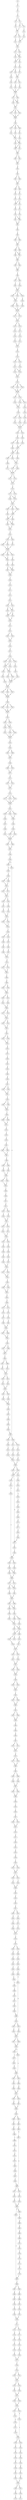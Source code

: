 strict digraph  {
	S0 -> S1 [ label = C ];
	S1 -> S2 [ label = G ];
	S2 -> S3 [ label = C ];
	S3 -> S4 [ label = T ];
	S3 -> S5 [ label = C ];
	S4 -> S6 [ label = A ];
	S5 -> S7 [ label = G ];
	S5 -> S8 [ label = T ];
	S6 -> S9 [ label = T ];
	S7 -> S9 [ label = T ];
	S8 -> S10 [ label = C ];
	S9 -> S11 [ label = G ];
	S9 -> S12 [ label = A ];
	S10 -> S13 [ label = C ];
	S11 -> S14 [ label = G ];
	S12 -> S15 [ label = T ];
	S13 -> S15 [ label = T ];
	S14 -> S16 [ label = C ];
	S15 -> S16 [ label = C ];
	S16 -> S17 [ label = C ];
	S16 -> S18 [ label = A ];
	S17 -> S19 [ label = C ];
	S17 -> S20 [ label = A ];
	S18 -> S20 [ label = A ];
	S19 -> S21 [ label = C ];
	S20 -> S21 [ label = C ];
	S20 -> S22 [ label = A ];
	S21 -> S23 [ label = T ];
	S22 -> S24 [ label = C ];
	S23 -> S25 [ label = G ];
	S23 -> S26 [ label = A ];
	S24 -> S27 [ label = T ];
	S25 -> S28 [ label = G ];
	S26 -> S29 [ label = T ];
	S27 -> S29 [ label = T ];
	S28 -> S30 [ label = G ];
	S29 -> S31 [ label = A ];
	S29 -> S32 [ label = C ];
	S30 -> S33 [ label = C ];
	S31 -> S34 [ label = G ];
	S32 -> S35 [ label = A ];
	S33 -> S36 [ label = T ];
	S34 -> S36 [ label = T ];
	S35 -> S36 [ label = T ];
	S36 -> S37 [ label = G ];
	S36 -> S38 [ label = T ];
	S37 -> S39 [ label = T ];
	S37 -> S40 [ label = G ];
	S38 -> S40 [ label = G ];
	S39 -> S41 [ label = C ];
	S40 -> S41 [ label = C ];
	S41 -> S42 [ label = G ];
	S41 -> S43 [ label = A ];
	S41 -> S44 [ label = T ];
	S42 -> S45 [ label = G ];
	S43 -> S45 [ label = G ];
	S44 -> S45 [ label = G ];
	S45 -> S46 [ label = G ];
	S46 -> S47 [ label = T ];
	S46 -> S48 [ label = G ];
	S46 -> S49 [ label = A ];
	S47 -> S50 [ label = C ];
	S48 -> S51 [ label = G ];
	S49 -> S52 [ label = T ];
	S50 -> S53 [ label = T ];
	S51 -> S54 [ label = C ];
	S52 -> S53 [ label = T ];
	S53 -> S55 [ label = C ];
	S53 -> S56 [ label = G ];
	S54 -> S55 [ label = C ];
	S55 -> S57 [ label = G ];
	S55 -> S58 [ label = T ];
	S56 -> S58 [ label = T ];
	S57 -> S59 [ label = C ];
	S58 -> S59 [ label = C ];
	S59 -> S60 [ label = C ];
	S59 -> S61 [ label = G ];
	S60 -> S62 [ label = T ];
	S61 -> S62 [ label = T ];
	S62 -> S63 [ label = G ];
	S63 -> S64 [ label = C ];
	S64 -> S65 [ label = C ];
	S64 -> S66 [ label = T ];
	S65 -> S67 [ label = T ];
	S66 -> S67 [ label = T ];
	S67 -> S68 [ label = C ];
	S67 -> S69 [ label = G ];
	S68 -> S70 [ label = G ];
	S69 -> S71 [ label = A ];
	S70 -> S72 [ label = C ];
	S71 -> S73 [ label = T ];
	S72 -> S74 [ label = C ];
	S73 -> S75 [ label = A ];
	S73 -> S74 [ label = C ];
	S74 -> S76 [ label = A ];
	S75 -> S77 [ label = G ];
	S76 -> S78 [ label = C ];
	S77 -> S79 [ label = T ];
	S78 -> S80 [ label = T ];
	S78 -> S81 [ label = C ];
	S79 -> S80 [ label = T ];
	S80 -> S82 [ label = G ];
	S81 -> S82 [ label = G ];
	S82 -> S83 [ label = C ];
	S83 -> S84 [ label = C ];
	S84 -> S85 [ label = C ];
	S84 -> S86 [ label = T ];
	S85 -> S87 [ label = T ];
	S86 -> S87 [ label = T ];
	S87 -> S88 [ label = C ];
	S87 -> S89 [ label = T ];
	S88 -> S90 [ label = G ];
	S88 -> S91 [ label = A ];
	S89 -> S91 [ label = A ];
	S90 -> S92 [ label = T ];
	S91 -> S92 [ label = T ];
	S92 -> S93 [ label = C ];
	S92 -> S94 [ label = A ];
	S93 -> S95 [ label = C ];
	S94 -> S95 [ label = C ];
	S95 -> S96 [ label = C ];
	S96 -> S97 [ label = C ];
	S96 -> S98 [ label = T ];
	S97 -> S99 [ label = C ];
	S98 -> S100 [ label = G ];
	S99 -> S101 [ label = A ];
	S100 -> S101 [ label = A ];
	S101 -> S102 [ label = T ];
	S101 -> S103 [ label = A ];
	S101 -> S104 [ label = C ];
	S102 -> S105 [ label = G ];
	S103 -> S105 [ label = G ];
	S104 -> S106 [ label = A ];
	S105 -> S107 [ label = A ];
	S105 -> S108 [ label = C ];
	S106 -> S109 [ label = G ];
	S107 -> S110 [ label = T ];
	S108 -> S110 [ label = T ];
	S109 -> S110 [ label = T ];
	S110 -> S111 [ label = A ];
	S110 -> S112 [ label = C ];
	S111 -> S113 [ label = T ];
	S112 -> S113 [ label = T ];
	S113 -> S114 [ label = T ];
	S113 -> S115 [ label = G ];
	S114 -> S116 [ label = G ];
	S115 -> S117 [ label = C ];
	S116 -> S118 [ label = G ];
	S117 -> S119 [ label = A ];
	S118 -> S120 [ label = T ];
	S119 -> S121 [ label = C ];
	S120 -> S122 [ label = T ];
	S121 -> S122 [ label = T ];
	S122 -> S123 [ label = G ];
	S123 -> S124 [ label = G ];
	S124 -> S125 [ label = C ];
	S124 -> S126 [ label = G ];
	S125 -> S127 [ label = T ];
	S126 -> S128 [ label = C ];
	S127 -> S129 [ label = G ];
	S127 -> S130 [ label = T ];
	S128 -> S130 [ label = T ];
	S129 -> S131 [ label = A ];
	S130 -> S131 [ label = A ];
	S131 -> S132 [ label = A ];
	S132 -> S133 [ label = T ];
	S132 -> S134 [ label = A ];
	S132 -> S135 [ label = G ];
	S133 -> S136 [ label = A ];
	S134 -> S136 [ label = A ];
	S135 -> S136 [ label = A ];
	S136 -> S137 [ label = T ];
	S136 -> S138 [ label = C ];
	S137 -> S139 [ label = C ];
	S138 -> S140 [ label = A ];
	S138 -> S141 [ label = G ];
	S139 -> S142 [ label = A ];
	S140 -> S142 [ label = A ];
	S141 -> S143 [ label = G ];
	S142 -> S144 [ label = C ];
	S143 -> S145 [ label = T ];
	S144 -> S146 [ label = T ];
	S144 -> S147 [ label = C ];
	S145 -> S148 [ label = G ];
	S146 -> S149 [ label = C ];
	S147 -> S150 [ label = A ];
	S148 -> S151 [ label = G ];
	S149 -> S152 [ label = T ];
	S150 -> S152 [ label = T ];
	S151 -> S152 [ label = T ];
	S152 -> S153 [ label = G ];
	S152 -> S154 [ label = A ];
	S153 -> S155 [ label = G ];
	S154 -> S156 [ label = T ];
	S155 -> S157 [ label = T ];
	S155 -> S158 [ label = G ];
	S156 -> S159 [ label = C ];
	S157 -> S160 [ label = G ];
	S158 -> S161 [ label = C ];
	S159 -> S161 [ label = C ];
	S160 -> S162 [ label = A ];
	S161 -> S163 [ label = T ];
	S161 -> S162 [ label = A ];
	S162 -> S164 [ label = C ];
	S162 -> S165 [ label = G ];
	S163 -> S166 [ label = T ];
	S164 -> S167 [ label = A ];
	S165 -> S168 [ label = C ];
	S166 -> S167 [ label = A ];
	S167 -> S169 [ label = C ];
	S167 -> S170 [ label = G ];
	S168 -> S171 [ label = A ];
	S169 -> S172 [ label = T ];
	S170 -> S172 [ label = T ];
	S171 -> S172 [ label = T ];
	S172 -> S173 [ label = G ];
	S172 -> S174 [ label = C ];
	S173 -> S175 [ label = G ];
	S174 -> S175 [ label = G ];
	S175 -> S176 [ label = G ];
	S176 -> S177 [ label = C ];
	S176 -> S178 [ label = T ];
	S177 -> S179 [ label = C ];
	S177 -> S180 [ label = A ];
	S178 -> S179 [ label = C ];
	S179 -> S181 [ label = G ];
	S180 -> S181 [ label = G ];
	S181 -> S182 [ label = C ];
	S181 -> S183 [ label = A ];
	S181 -> S184 [ label = G ];
	S182 -> S185 [ label = C ];
	S183 -> S186 [ label = T ];
	S184 -> S186 [ label = T ];
	S185 -> S187 [ label = T ];
	S186 -> S188 [ label = G ];
	S186 -> S187 [ label = T ];
	S187 -> S189 [ label = T ];
	S187 -> S190 [ label = A ];
	S188 -> S189 [ label = T ];
	S189 -> S191 [ label = G ];
	S190 -> S191 [ label = G ];
	S191 -> S192 [ label = G ];
	S192 -> S193 [ label = A ];
	S192 -> S194 [ label = G ];
	S193 -> S195 [ label = C ];
	S193 -> S196 [ label = G ];
	S194 -> S197 [ label = A ];
	S195 -> S198 [ label = T ];
	S196 -> S198 [ label = T ];
	S197 -> S198 [ label = T ];
	S198 -> S199 [ label = G ];
	S198 -> S200 [ label = T ];
	S198 -> S201 [ label = C ];
	S199 -> S202 [ label = A ];
	S200 -> S202 [ label = A ];
	S201 -> S203 [ label = G ];
	S202 -> S204 [ label = C ];
	S203 -> S205 [ label = T ];
	S204 -> S206 [ label = C ];
	S204 -> S207 [ label = A ];
	S205 -> S206 [ label = C ];
	S206 -> S208 [ label = A ];
	S207 -> S208 [ label = A ];
	S208 -> S209 [ label = T ];
	S209 -> S210 [ label = G ];
	S210 -> S211 [ label = G ];
	S211 -> S212 [ label = C ];
	S212 -> S213 [ label = C ];
	S213 -> S214 [ label = T ];
	S213 -> S215 [ label = G ];
	S214 -> S216 [ label = A ];
	S214 -> S217 [ label = T ];
	S215 -> S217 [ label = T ];
	S216 -> S218 [ label = T ];
	S217 -> S218 [ label = T ];
	S217 -> S219 [ label = G ];
	S218 -> S220 [ label = G ];
	S219 -> S220 [ label = G ];
	S220 -> S221 [ label = A ];
	S221 -> S222 [ label = G ];
	S222 -> S223 [ label = A ];
	S222 -> S224 [ label = C ];
	S223 -> S225 [ label = T ];
	S224 -> S225 [ label = T ];
	S225 -> S226 [ label = G ];
	S226 -> S227 [ label = G ];
	S227 -> S228 [ label = T ];
	S228 -> S229 [ label = G ];
	S228 -> S230 [ label = T ];
	S228 -> S231 [ label = C ];
	S229 -> S232 [ label = A ];
	S230 -> S233 [ label = T ];
	S231 -> S234 [ label = G ];
	S231 -> S232 [ label = A ];
	S232 -> S235 [ label = C ];
	S232 -> S236 [ label = T ];
	S233 -> S237 [ label = G ];
	S234 -> S236 [ label = T ];
	S235 -> S238 [ label = C ];
	S236 -> S239 [ label = G ];
	S236 -> S240 [ label = A ];
	S237 -> S241 [ label = T ];
	S238 -> S242 [ label = C ];
	S239 -> S243 [ label = T ];
	S240 -> S243 [ label = T ];
	S241 -> S243 [ label = T ];
	S242 -> S244 [ label = T ];
	S243 -> S244 [ label = T ];
	S244 -> S245 [ label = G ];
	S244 -> S246 [ label = A ];
	S244 -> S247 [ label = T ];
	S245 -> S248 [ label = G ];
	S246 -> S248 [ label = G ];
	S247 -> S248 [ label = G ];
	S248 -> S249 [ label = T ];
	S249 -> S250 [ label = T ];
	S249 -> S251 [ label = A ];
	S249 -> S252 [ label = C ];
	S250 -> S253 [ label = A ];
	S251 -> S253 [ label = A ];
	S252 -> S253 [ label = A ];
	S253 -> S254 [ label = A ];
	S254 -> S255 [ label = C ];
	S254 -> S256 [ label = T ];
	S255 -> S257 [ label = A ];
	S255 -> S258 [ label = G ];
	S256 -> S257 [ label = A ];
	S257 -> S259 [ label = A ];
	S257 -> S260 [ label = C ];
	S258 -> S261 [ label = T ];
	S259 -> S262 [ label = T ];
	S260 -> S262 [ label = T ];
	S261 -> S262 [ label = T ];
	S262 -> S263 [ label = G ];
	S263 -> S264 [ label = A ];
	S264 -> S265 [ label = G ];
	S264 -> S266 [ label = A ];
	S265 -> S267 [ label = C ];
	S266 -> S267 [ label = C ];
	S267 -> S268 [ label = T ];
	S268 -> S269 [ label = C ];
	S268 -> S270 [ label = G ];
	S269 -> S271 [ label = T ];
	S270 -> S271 [ label = T ];
	S271 -> S272 [ label = A ];
	S272 -> S273 [ label = T ];
	S272 -> S274 [ label = C ];
	S273 -> S275 [ label = C ];
	S274 -> S275 [ label = C ];
	S275 -> S276 [ label = C ];
	S276 -> S277 [ label = G ];
	S276 -> S278 [ label = T ];
	S276 -> S279 [ label = A ];
	S277 -> S280 [ label = A ];
	S278 -> S280 [ label = A ];
	S279 -> S280 [ label = A ];
	S280 -> S281 [ label = C ];
	S281 -> S282 [ label = G ];
	S281 -> S283 [ label = T ];
	S281 -> S284 [ label = A ];
	S282 -> S285 [ label = C ];
	S283 -> S286 [ label = T ];
	S284 -> S286 [ label = T ];
	S285 -> S287 [ label = A ];
	S286 -> S288 [ label = T ];
	S287 -> S289 [ label = C ];
	S288 -> S290 [ label = T ];
	S289 -> S291 [ label = C ];
	S290 -> S292 [ label = T ];
	S290 -> S293 [ label = G ];
	S291 -> S294 [ label = T ];
	S292 -> S294 [ label = T ];
	S293 -> S294 [ label = T ];
	S294 -> S295 [ label = C ];
	S294 -> S296 [ label = A ];
	S295 -> S297 [ label = A ];
	S296 -> S297 [ label = A ];
	S297 -> S298 [ label = G ];
	S298 -> S299 [ label = G ];
	S299 -> S300 [ label = A ];
	S299 -> S301 [ label = A ];
	S300 -> S302 [ label = A ];
	S301 -> S303 [ label = G ];
	S302 -> S304 [ label = C ];
	S303 -> S305 [ label = A ];
	S303 -> S306 [ label = T ];
	S304 -> S307 [ label = A ];
	S304 -> S308 [ label = T ];
	S305 -> S309 [ label = A ];
	S306 -> S310 [ label = G ];
	S306 -> S311 [ label = C ];
	S307 -> S312 [ label = T ];
	S308 -> S312 [ label = T ];
	S309 -> S313 [ label = C ];
	S310 -> S314 [ label = T ];
	S311 -> S315 [ label = A ];
	S312 -> S316 [ label = G ];
	S312 -> S317 [ label = T ];
	S313 -> S318 [ label = C ];
	S314 -> S319 [ label = G ];
	S315 -> S320 [ label = T ];
	S316 -> S321 [ label = G ];
	S317 -> S321 [ label = G ];
	S318 -> S322 [ label = C ];
	S319 -> S323 [ label = A ];
	S320 -> S322 [ label = C ];
	S321 -> S324 [ label = C ];
	S321 -> S325 [ label = G ];
	S322 -> S326 [ label = T ];
	S323 -> S326 [ label = T ];
	S324 -> S327 [ label = C ];
	S325 -> S328 [ label = T ];
	S326 -> S329 [ label = T ];
	S326 -> S330 [ label = C ];
	S327 -> S331 [ label = A ];
	S328 -> S332 [ label = G ];
	S329 -> S333 [ label = G ];
	S330 -> S333 [ label = G ];
	S330 -> S334 [ label = A ];
	S331 -> S335 [ label = T ];
	S332 -> S335 [ label = T ];
	S333 -> S336 [ label = C ];
	S333 -> S337 [ label = G ];
	S334 -> S338 [ label = C ];
	S335 -> S339 [ label = G ];
	S335 -> S340 [ label = T ];
	S336 -> S341 [ label = G ];
	S337 -> S342 [ label = C ];
	S338 -> S343 [ label = T ];
	S339 -> S344 [ label = T ];
	S340 -> S344 [ label = T ];
	S341 -> S345 [ label = A ];
	S342 -> S346 [ label = T ];
	S343 -> S347 [ label = C ];
	S344 -> S348 [ label = C ];
	S345 -> S349 [ label = T ];
	S346 -> S349 [ label = T ];
	S347 -> S350 [ label = A ];
	S348 -> S351 [ label = C ];
	S348 -> S352 [ label = A ];
	S349 -> S353 [ label = T ];
	S349 -> S354 [ label = G ];
	S350 -> S355 [ label = T ];
	S351 -> S356 [ label = A ];
	S352 -> S357 [ label = G ];
	S353 -> S358 [ label = A ];
	S354 -> S359 [ label = C ];
	S355 -> S360 [ label = G ];
	S356 -> S361 [ label = C ];
	S357 -> S362 [ label = T ];
	S358 -> S363 [ label = T ];
	S358 -> S364 [ label = G ];
	S359 -> S363 [ label = T ];
	S360 -> S365 [ label = G ];
	S361 -> S366 [ label = T ];
	S362 -> S367 [ label = G ];
	S363 -> S368 [ label = T ];
	S364 -> S368 [ label = T ];
	S365 -> S369 [ label = G ];
	S366 -> S370 [ label = T ];
	S367 -> S370 [ label = T ];
	S368 -> S371 [ label = G ];
	S368 -> S372 [ label = T ];
	S369 -> S373 [ label = A ];
	S370 -> S374 [ label = G ];
	S371 -> S375 [ label = G ];
	S371 -> S376 [ label = C ];
	S372 -> S376 [ label = C ];
	S373 -> S377 [ label = G ];
	S374 -> S378 [ label = T ];
	S374 -> S379 [ label = C ];
	S375 -> S380 [ label = C ];
	S376 -> S381 [ label = T ];
	S377 -> S382 [ label = G ];
	S378 -> S383 [ label = T ];
	S379 -> S383 [ label = T ];
	S380 -> S384 [ label = G ];
	S381 -> S384 [ label = G ];
	S382 -> S385 [ label = A ];
	S383 -> S386 [ label = C ];
	S384 -> S387 [ label = G ];
	S384 -> S388 [ label = C ];
	S385 -> S337 [ label = G ];
	S386 -> S389 [ label = A ];
	S387 -> S390 [ label = G ];
	S387 -> S391 [ label = T ];
	S388 -> S391 [ label = T ];
	S389 -> S392 [ label = T ];
	S389 -> S393 [ label = G ];
	S390 -> S394 [ label = T ];
	S391 -> S395 [ label = G ];
	S392 -> S396 [ label = C ];
	S393 -> S396 [ label = C ];
	S394 -> S397 [ label = T ];
	S395 -> S398 [ label = G ];
	S395 -> S399 [ label = C ];
	S396 -> S400 [ label = A ];
	S396 -> S401 [ label = T ];
	S397 -> S402 [ label = C ];
	S398 -> S402 [ label = C ];
	S399 -> S403 [ label = T ];
	S400 -> S404 [ label = C ];
	S401 -> S405 [ label = T ];
	S402 -> S406 [ label = G ];
	S402 -> S407 [ label = T ];
	S403 -> S406 [ label = G ];
	S404 -> S408 [ label = T ];
	S405 -> S408 [ label = T ];
	S406 -> S409 [ label = T ];
	S406 -> S410 [ label = C ];
	S407 -> S410 [ label = C ];
	S408 -> S411 [ label = G ];
	S408 -> S412 [ label = C ];
	S409 -> S413 [ label = G ];
	S410 -> S414 [ label = T ];
	S410 -> S415 [ label = C ];
	S411 -> S416 [ label = T ];
	S412 -> S416 [ label = T ];
	S413 -> S417 [ label = A ];
	S414 -> S418 [ label = G ];
	S416 -> S420 [ label = C ];
	S416 -> S421 [ label = G ];
	S417 -> S422 [ label = T ];
	S418 -> S422 [ label = T ];
	S420 -> S423 [ label = T ];
	S421 -> S423 [ label = T ];
	S422 -> S424 [ label = T ];
	S422 -> S425 [ label = C ];
	S423 -> S426 [ label = G ];
	S424 -> S427 [ label = C ];
	S425 -> S428 [ label = T ];
	S426 -> S429 [ label = G ];
	S426 -> S430 [ label = A ];
	S427 -> S431 [ label = T ];
	S428 -> S431 [ label = T ];
	S429 -> S432 [ label = T ];
	S430 -> S432 [ label = T ];
	S431 -> S433 [ label = G ];
	S431 -> S434 [ label = A ];
	S432 -> S435 [ label = A ];
	S433 -> S436 [ label = C ];
	S434 -> S436 [ label = C ];
	S435 -> S437 [ label = T ];
	S436 -> S438 [ label = T ];
	S437 -> S439 [ label = C ];
	S438 -> S440 [ label = C ];
	S438 -> S441 [ label = T ];
	S439 -> S442 [ label = G ];
	S440 -> S443 [ label = T ];
	S441 -> S443 [ label = T ];
	S442 -> S444 [ label = G ];
	S443 -> S445 [ label = T ];
	S444 -> S446 [ label = T ];
	S445 -> S447 [ label = G ];
	S445 -> S448 [ label = A ];
	S446 -> S449 [ label = G ];
	S447 -> S450 [ label = C ];
	S448 -> S450 [ label = C ];
	S449 -> S451 [ label = G ];
	S450 -> S452 [ label = C ];
	S451 -> S453 [ label = A ];
	S451 -> S454 [ label = G ];
	S452 -> S455 [ label = A ];
	S452 -> S456 [ label = T ];
	S453 -> S457 [ label = A ];
	S454 -> S457 [ label = A ];
	S455 -> S458 [ label = G ];
	S456 -> S458 [ label = G ];
	S457 -> S459 [ label = T ];
	S458 -> S460 [ label = A ];
	S459 -> S461 [ label = A ];
	S459 -> S462 [ label = T ];
	S460 -> S463 [ label = A ];
	S461 -> S464 [ label = G ];
	S462 -> S464 [ label = G ];
	S463 -> S465 [ label = A ];
	S464 -> S466 [ label = T ];
	S465 -> S467 [ label = C ];
	S466 -> S468 [ label = C ];
	S466 -> S469 [ label = A ];
	S467 -> S470 [ label = A ];
	S467 -> S471 [ label = T ];
	S468 -> S472 [ label = G ];
	S469 -> S472 [ label = G ];
	S470 -> S473 [ label = A ];
	S471 -> S473 [ label = A ];
	S472 -> S474 [ label = C ];
	S473 -> S475 [ label = A ];
	S474 -> S476 [ label = T ];
	S475 -> S477 [ label = C ];
	S475 -> S478 [ label = A ];
	S476 -> S479 [ label = C ];
	S477 -> S480 [ label = G ];
	S478 -> S480 [ label = G ];
	S479 -> S481 [ label = C ];
	S480 -> S482 [ label = G ];
	S481 -> S483 [ label = G ];
	S481 -> S484 [ label = T ];
	S482 -> S485 [ label = T ];
	S482 -> S486 [ label = C ];
	S483 -> S487 [ label = T ];
	S484 -> S487 [ label = T ];
	S485 -> S488 [ label = C ];
	S486 -> S489 [ label = A ];
	S487 -> S490 [ label = T ];
	S488 -> S491 [ label = T ];
	S489 -> S491 [ label = T ];
	S490 -> S492 [ label = T ];
	S490 -> S493 [ label = C ];
	S491 -> S494 [ label = T ];
	S491 -> S495 [ label = G ];
	S492 -> S496 [ label = G ];
	S493 -> S497 [ label = A ];
	S494 -> S498 [ label = C ];
	S495 -> S498 [ label = C ];
	S496 -> S499 [ label = T ];
	S497 -> S499 [ label = T ];
	S498 -> S500 [ label = C ];
	S499 -> S501 [ label = C ];
	S499 -> S502 [ label = T ];
	S500 -> S503 [ label = T ];
	S501 -> S504 [ label = C ];
	S502 -> S504 [ label = C ];
	S503 -> S505 [ label = T ];
	S504 -> S506 [ label = T ];
	S505 -> S507 [ label = T ];
	S506 -> S508 [ label = C ];
	S507 -> S509 [ label = A ];
	S507 -> S510 [ label = G ];
	S508 -> S511 [ label = T ];
	S509 -> S512 [ label = C ];
	S510 -> S512 [ label = C ];
	S511 -> S513 [ label = A ];
	S512 -> S514 [ label = C ];
	S513 -> S515 [ label = C ];
	S513 -> S516 [ label = T ];
	S514 -> S517 [ label = A ];
	S515 -> S518 [ label = C ];
	S516 -> S519 [ label = A ];
	S517 -> S520 [ label = G ];
	S518 -> S521 [ label = G ];
	S519 -> S521 [ label = G ];
	S520 -> S522 [ label = A ];
	S521 -> S523 [ label = T ];
	S521 -> S524 [ label = A ];
	S522 -> S525 [ label = A ];
	S523 -> S526 [ label = C ];
	S524 -> S527 [ label = T ];
	S525 -> S528 [ label = A ];
	S526 -> S529 [ label = T ];
	S527 -> S529 [ label = T ];
	S528 -> S530 [ label = C ];
	S529 -> S531 [ label = T ];
	S529 -> S532 [ label = A ];
	S530 -> S533 [ label = C ];
	S530 -> S534 [ label = A ];
	S531 -> S535 [ label = T ];
	S532 -> S536 [ label = G ];
	S533 -> S537 [ label = A ];
	S534 -> S537 [ label = A ];
	S535 -> S538 [ label = A ];
	S536 -> S539 [ label = C ];
	S537 -> S540 [ label = C ];
	S537 -> S541 [ label = T ];
	S538 -> S542 [ label = C ];
	S539 -> S543 [ label = A ];
	S540 -> S544 [ label = C ];
	S541 -> S545 [ label = T ];
	S542 -> S546 [ label = A ];
	S543 -> S547 [ label = G ];
	S544 -> S548 [ label = G ];
	S545 -> S548 [ label = G ];
	S546 -> S549 [ label = C ];
	S547 -> S549 [ label = C ];
	S548 -> S550 [ label = A ];
	S549 -> S551 [ label = C ];
	S549 -> S552 [ label = T ];
	S550 -> S553 [ label = G ];
	S551 -> S554 [ label = A ];
	S552 -> S554 [ label = A ];
	S553 -> S555 [ label = G ];
	S554 -> S556 [ label = T ];
	S555 -> S557 [ label = A ];
	S556 -> S558 [ label = T ];
	S556 -> S559 [ label = A ];
	S557 -> S560 [ label = T ];
	S557 -> S561 [ label = A ];
	S558 -> S562 [ label = T ];
	S559 -> S562 [ label = T ];
	S560 -> S563 [ label = G ];
	S561 -> S564 [ label = A ];
	S562 -> S565 [ label = G ];
	S563 -> S566 [ label = C ];
	S564 -> S567 [ label = T ];
	S565 -> S568 [ label = G ];
	S566 -> S569 [ label = A ];
	S567 -> S570 [ label = T ];
	S568 -> S571 [ label = A ];
	S568 -> S572 [ label = C ];
	S569 -> S573 [ label = G ];
	S570 -> S573 [ label = G ];
	S571 -> S574 [ label = G ];
	S572 -> S575 [ label = T ];
	S573 -> S576 [ label = A ];
	S574 -> S577 [ label = G ];
	S575 -> S578 [ label = T ];
	S576 -> S579 [ label = A ];
	S577 -> S580 [ label = C ];
	S578 -> S581 [ label = G ];
	S579 -> S582 [ label = A ];
	S579 -> S583 [ label = A ];
	S580 -> S584 [ label = A ];
	S581 -> S584 [ label = A ];
	S582 -> S585 [ label = A ];
	S583 -> S586 [ label = G ];
	S584 -> S587 [ label = T ];
	S584 -> S588 [ label = A ];
	S585 -> S589 [ label = C ];
	S586 -> S590 [ label = T ];
	S587 -> S591 [ label = C ];
	S588 -> S591 [ label = C ];
	S589 -> S592 [ label = A ];
	S590 -> S593 [ label = G ];
	S591 -> S594 [ label = T ];
	S592 -> S595 [ label = T ];
	S593 -> S596 [ label = G ];
	S594 -> S597 [ label = A ];
	S594 -> S598 [ label = G ];
	S595 -> S599 [ label = T ];
	S596 -> S600 [ label = C ];
	S597 -> S601 [ label = C ];
	S598 -> S601 [ label = C ];
	S599 -> S602 [ label = T ];
	S600 -> S603 [ label = C ];
	S601 -> S604 [ label = C ];
	S602 -> S605 [ label = C ];
	S603 -> S606 [ label = A ];
	S604 -> S607 [ label = C ];
	S604 -> S608 [ label = T ];
	S605 -> S609 [ label = C ];
	S606 -> S610 [ label = T ];
	S607 -> S611 [ label = A ];
	S608 -> S612 [ label = G ];
	S609 -> S613 [ label = A ];
	S610 -> S614 [ label = C ];
	S610 -> S615 [ label = A ];
	S611 -> S616 [ label = T ];
	S612 -> S616 [ label = T ];
	S613 -> S617 [ label = A ];
	S614 -> S618 [ label = A ];
	S615 -> S619 [ label = G ];
	S616 -> S620 [ label = G ];
	S616 -> S621 [ label = T ];
	S617 -> S622 [ label = G ];
	S618 -> S623 [ label = G ];
	S619 -> S623 [ label = G ];
	S620 -> S624 [ label = G ];
	S621 -> S625 [ label = A ];
	S622 -> S626 [ label = A ];
	S623 -> S627 [ label = A ];
	S623 -> S628 [ label = T ];
	S624 -> S629 [ label = T ];
	S625 -> S629 [ label = T ];
	S626 -> S606 [ label = A ];
	S627 -> S630 [ label = A ];
	S628 -> S630 [ label = A ];
	S629 -> S631 [ label = T ];
	S629 -> S632 [ label = A ];
	S630 -> S633 [ label = A ];
	S630 -> S634 [ label = C ];
	S631 -> S635 [ label = A ];
	S632 -> S636 [ label = C ];
	S633 -> S637 [ label = A ];
	S634 -> S638 [ label = A ];
	S635 -> S639 [ label = T ];
	S636 -> S639 [ label = T ];
	S637 -> S640 [ label = T ];
	S638 -> S641 [ label = A ];
	S638 -> S642 [ label = G ];
	S639 -> S643 [ label = T ];
	S640 -> S644 [ label = G ];
	S641 -> S645 [ label = A ];
	S642 -> S646 [ label = T ];
	S643 -> S647 [ label = T ];
	S644 -> S638 [ label = A ];
	S645 -> S648 [ label = C ];
	S646 -> S649 [ label = A ];
	S647 -> S650 [ label = T ];
	S648 -> S651 [ label = A ];
	S649 -> S651 [ label = A ];
	S650 -> S652 [ label = T ];
	S651 -> S653 [ label = G ];
	S651 -> S654 [ label = A ];
	S652 -> S655 [ label = G ];
	S653 -> S656 [ label = A ];
	S654 -> S657 [ label = C ];
	S655 -> S303 [ label = G ];
	S656 -> S658 [ label = A ];
	S657 -> S658 [ label = A ];
	S658 -> S659 [ label = A ];
	S659 -> S660 [ label = A ];
	S659 -> S661 [ label = A ];
	S660 -> S662 [ label = T ];
	S661 -> S663 [ label = A ];
	S662 -> S664 [ label = G ];
	S663 -> S665 [ label = C ];
	S664 -> S666 [ label = C ];
	S665 -> S667 [ label = A ];
	S666 -> S668 [ label = T ];
	S667 -> S669 [ label = G ];
	S668 -> S670 [ label = G ];
	S669 -> S671 [ label = C ];
	S669 -> S672 [ label = G ];
	S670 -> S673 [ label = C ];
	S671 -> S674 [ label = A ];
	S672 -> S675 [ label = C ];
	S673 -> S676 [ label = G ];
	S674 -> S677 [ label = A ];
	S675 -> S678 [ label = T ];
	S676 -> S679 [ label = G ];
	S677 -> S680 [ label = G ];
	S678 -> S680 [ label = G ];
	S679 -> S681 [ label = T ];
	S680 -> S682 [ label = T ];
	S680 -> S683 [ label = G ];
	S681 -> S684 [ label = C ];
	S682 -> S685 [ label = T ];
	S683 -> S686 [ label = T ];
	S684 -> S687 [ label = G ];
	S685 -> S688 [ label = T ];
	S686 -> S689 [ label = A ];
	S687 -> S690 [ label = C ];
	S688 -> S691 [ label = G ];
	S688 -> S692 [ label = T ];
	S689 -> S693 [ label = A ];
	S690 -> S669 [ label = G ];
	S691 -> S694 [ label = A ];
	S692 -> S695 [ label = T ];
	S693 -> S696 [ label = A ];
	S694 -> S697 [ label = G ];
	S695 -> S698 [ label = C ];
	S696 -> S699 [ label = A ];
	S697 -> S700 [ label = A ];
	S698 -> S701 [ label = T ];
	S699 -> S702 [ label = G ];
	S700 -> S703 [ label = C ];
	S701 -> S704 [ label = T ];
	S702 -> S705 [ label = A ];
	S703 -> S706 [ label = C ];
	S704 -> S707 [ label = T ];
	S705 -> S708 [ label = T ];
	S706 -> S709 [ label = A ];
	S707 -> S709 [ label = A ];
	S708 -> S710 [ label = G ];
	S709 -> S711 [ label = A ];
	S710 -> S712 [ label = A ];
	S711 -> S713 [ label = G ];
	S711 -> S714 [ label = T ];
	S712 -> S715 [ label = A ];
	S713 -> S716 [ label = A ];
	S714 -> S717 [ label = C ];
	S715 -> S718 [ label = C ];
	S716 -> S719 [ label = A ];
	S717 -> S720 [ label = C ];
	S718 -> S685 [ label = T ];
	S719 -> S721 [ label = C ];
	S720 -> S722 [ label = T ];
	S721 -> S723 [ label = C ];
	S722 -> S724 [ label = G ];
	S723 -> S725 [ label = C ];
	S724 -> S726 [ label = T ];
	S725 -> S727 [ label = C ];
	S726 -> S727 [ label = C ];
	S727 -> S728 [ label = T ];
	S728 -> S729 [ label = T ];
	S729 -> S730 [ label = G ];
	S729 -> S731 [ label = T ];
	S730 -> S732 [ label = A ];
	S731 -> S732 [ label = A ];
	S732 -> S733 [ label = G ];
	S732 -> S734 [ label = A ];
	S733 -> S735 [ label = A ];
	S734 -> S736 [ label = T ];
	S735 -> S737 [ label = A ];
	S736 -> S737 [ label = A ];
	S737 -> S738 [ label = A ];
	S737 -> S739 [ label = G ];
	S738 -> S740 [ label = T ];
	S739 -> S740 [ label = T ];
	S740 -> S741 [ label = G ];
	S740 -> S742 [ label = A ];
	S741 -> S743 [ label = A ];
	S742 -> S744 [ label = G ];
	S743 -> S745 [ label = A ];
	S744 -> S746 [ label = T ];
	S745 -> S747 [ label = G ];
	S746 -> S748 [ label = T ];
	S746 -> S749 [ label = G ];
	S747 -> S750 [ label = A ];
	S748 -> S751 [ label = C ];
	S749 -> S752 [ label = T ];
	S750 -> S746 [ label = T ];
	S751 -> S753 [ label = T ];
	S752 -> S754 [ label = A ];
	S753 -> S755 [ label = C ];
	S754 -> S756 [ label = A ];
	S755 -> S757 [ label = A ];
	S756 -> S758 [ label = C ];
	S757 -> S759 [ label = G ];
	S758 -> S760 [ label = A ];
	S759 -> S761 [ label = G ];
	S760 -> S762 [ label = T ];
	S761 -> S763 [ label = C ];
	S762 -> S764 [ label = G ];
	S763 -> S765 [ label = C ];
	S764 -> S765 [ label = C ];
	S765 -> S766 [ label = G ];
	S765 -> S767 [ label = T ];
	S766 -> S768 [ label = A ];
	S767 -> S769 [ label = C ];
	S768 -> S770 [ label = T ];
	S769 -> S771 [ label = A ];
}
